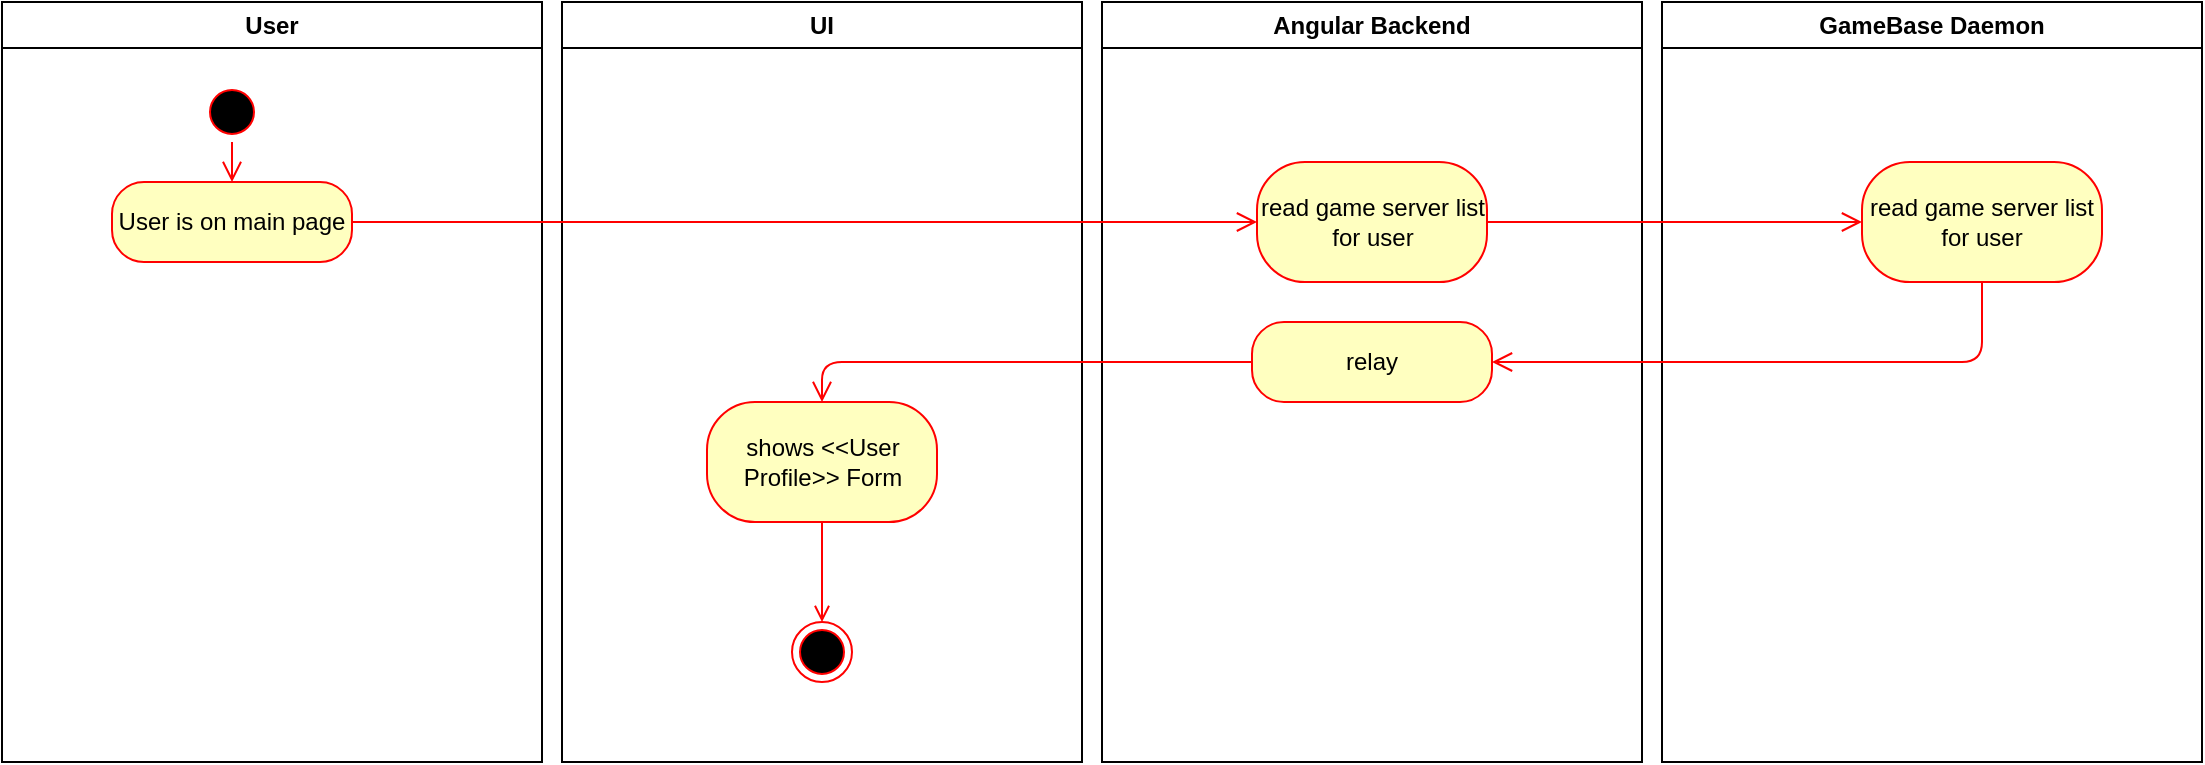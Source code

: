 <mxfile version="13.0.8" type="device"><diagram name="Page-1" id="dd4fdf45-0a81-a461-4935-abd9e4a15d39"><mxGraphModel dx="1566" dy="631" grid="1" gridSize="10" guides="1" tooltips="1" connect="1" arrows="1" fold="1" page="1" pageScale="1" pageWidth="1169" pageHeight="826" background="#ffffff" math="0" shadow="0"><root><mxCell id="0"/><mxCell id="1" parent="0"/><mxCell id="2" value="User" style="swimlane;whiteSpace=wrap" parent="1" vertex="1"><mxGeometry x="30" y="20" width="270" height="380" as="geometry"/></mxCell><mxCell id="5" value="" style="ellipse;shape=startState;fillColor=#000000;strokeColor=#ff0000;" parent="2" vertex="1"><mxGeometry x="100" y="40" width="30" height="30" as="geometry"/></mxCell><mxCell id="6" value="" style="edgeStyle=elbowEdgeStyle;elbow=horizontal;verticalAlign=bottom;endArrow=open;endSize=8;strokeColor=#FF0000;endFill=1;rounded=0;entryX=0.5;entryY=0;" parent="2" source="5" target="78" edge="1"><mxGeometry x="100" y="40" as="geometry"><mxPoint x="115" y="110" as="targetPoint"/></mxGeometry></mxCell><mxCell id="78" value="User is on main page" style="rounded=1;whiteSpace=wrap;html=1;arcSize=40;fillColor=#ffffc0;strokeColor=#ff0000;" parent="2" vertex="1"><mxGeometry x="55" y="90" width="120" height="40" as="geometry"/></mxCell><mxCell id="3" value="UI" style="swimlane;whiteSpace=wrap" parent="1" vertex="1"><mxGeometry x="310" y="20" width="260" height="380" as="geometry"/></mxCell><mxCell id="93" value="&lt;div&gt;shows &amp;lt;&amp;lt;User Profile&amp;gt;&amp;gt; Form&lt;br&gt;&lt;/div&gt;" style="rounded=1;whiteSpace=wrap;html=1;arcSize=40;fillColor=#ffffc0;strokeColor=#ff0000;" parent="3" vertex="1"><mxGeometry x="72.5" y="200" width="115" height="60" as="geometry"/></mxCell><mxCell id="jyGPnioiTSaXggAigQKD-128" style="edgeStyle=orthogonalEdgeStyle;rounded=0;orthogonalLoop=1;jettySize=auto;html=1;entryX=0.5;entryY=0;entryDx=0;entryDy=0;endArrow=open;endFill=0;strokeColor=#FF0000;align=left;exitX=0.5;exitY=1;exitDx=0;exitDy=0;" parent="3" source="93" target="74" edge="1"><mxGeometry relative="1" as="geometry"><mxPoint x="130" y="614" as="sourcePoint"/></mxGeometry></mxCell><mxCell id="74" value="" style="ellipse;html=1;shape=endState;fillColor=#000000;strokeColor=#ff0000;" parent="3" vertex="1"><mxGeometry x="115" y="310" width="30" height="30" as="geometry"/></mxCell><mxCell id="4" value="Angular Backend" style="swimlane;whiteSpace=wrap" parent="1" vertex="1"><mxGeometry x="580" y="20" width="270" height="380" as="geometry"/></mxCell><mxCell id="RJohRtxzPXd-2rFAN4gH-115" value="&lt;div&gt;read game server list for user&lt;/div&gt;" style="rounded=1;whiteSpace=wrap;html=1;arcSize=40;fillColor=#ffffc0;strokeColor=#ff0000;" parent="4" vertex="1"><mxGeometry x="77.5" y="80" width="115" height="60" as="geometry"/></mxCell><mxCell id="RJohRtxzPXd-2rFAN4gH-126" value="relay" style="rounded=1;whiteSpace=wrap;html=1;arcSize=40;fillColor=#ffffc0;strokeColor=#ff0000;" parent="4" vertex="1"><mxGeometry x="75" y="160" width="120" height="40" as="geometry"/></mxCell><mxCell id="79" value="" style="edgeStyle=orthogonalEdgeStyle;html=1;verticalAlign=bottom;endArrow=open;endSize=8;strokeColor=#ff0000;entryX=0;entryY=0.5;entryDx=0;entryDy=0;" parent="1" source="78" target="RJohRtxzPXd-2rFAN4gH-115" edge="1"><mxGeometry relative="1" as="geometry"><mxPoint x="650" y="160" as="targetPoint"/><Array as="points"><mxPoint x="540" y="130"/><mxPoint x="540" y="130"/></Array></mxGeometry></mxCell><mxCell id="jyGPnioiTSaXggAigQKD-114" value="GameBase Daemon" style="swimlane;whiteSpace=wrap" parent="1" vertex="1"><mxGeometry x="860" y="20" width="270" height="380" as="geometry"/></mxCell><mxCell id="107" value="read game server list for user" style="rounded=1;whiteSpace=wrap;html=1;arcSize=40;fillColor=#ffffc0;strokeColor=#ff0000;" parent="jyGPnioiTSaXggAigQKD-114" vertex="1"><mxGeometry x="100" y="80" width="120" height="60" as="geometry"/></mxCell><mxCell id="RJohRtxzPXd-2rFAN4gH-116" value="" style="edgeStyle=orthogonalEdgeStyle;html=1;verticalAlign=bottom;endArrow=open;endSize=8;strokeColor=#ff0000;entryX=0;entryY=0.5;entryDx=0;entryDy=0;exitX=1;exitY=0.5;exitDx=0;exitDy=0;" parent="1" source="RJohRtxzPXd-2rFAN4gH-115" target="107" edge="1"><mxGeometry relative="1" as="geometry"><mxPoint x="1102.5" y="230" as="targetPoint"/><Array as="points"><mxPoint x="850" y="130"/><mxPoint x="850" y="130"/></Array><mxPoint x="650" y="230" as="sourcePoint"/></mxGeometry></mxCell><mxCell id="RJohRtxzPXd-2rFAN4gH-120" value="" style="edgeStyle=orthogonalEdgeStyle;html=1;verticalAlign=bottom;endArrow=open;endSize=8;strokeColor=#ff0000;entryX=1;entryY=0.5;entryDx=0;entryDy=0;exitX=0.5;exitY=1;exitDx=0;exitDy=0;" parent="1" source="107" target="RJohRtxzPXd-2rFAN4gH-126" edge="1"><mxGeometry relative="1" as="geometry"><mxPoint x="755" y="197" as="targetPoint"/><Array as="points"/><mxPoint x="800" y="170" as="sourcePoint"/></mxGeometry></mxCell><mxCell id="RJohRtxzPXd-2rFAN4gH-127" value="" style="edgeStyle=orthogonalEdgeStyle;html=1;verticalAlign=bottom;endArrow=open;endSize=8;strokeColor=#ff0000;exitX=0;exitY=0.5;exitDx=0;exitDy=0;entryX=0.5;entryY=0;entryDx=0;entryDy=0;" parent="1" source="RJohRtxzPXd-2rFAN4gH-126" target="93" edge="1"><mxGeometry relative="1" as="geometry"><mxPoint x="580" y="200" as="targetPoint"/><Array as="points"><mxPoint x="440" y="200"/></Array><mxPoint x="660" y="200" as="sourcePoint"/></mxGeometry></mxCell></root></mxGraphModel></diagram></mxfile>